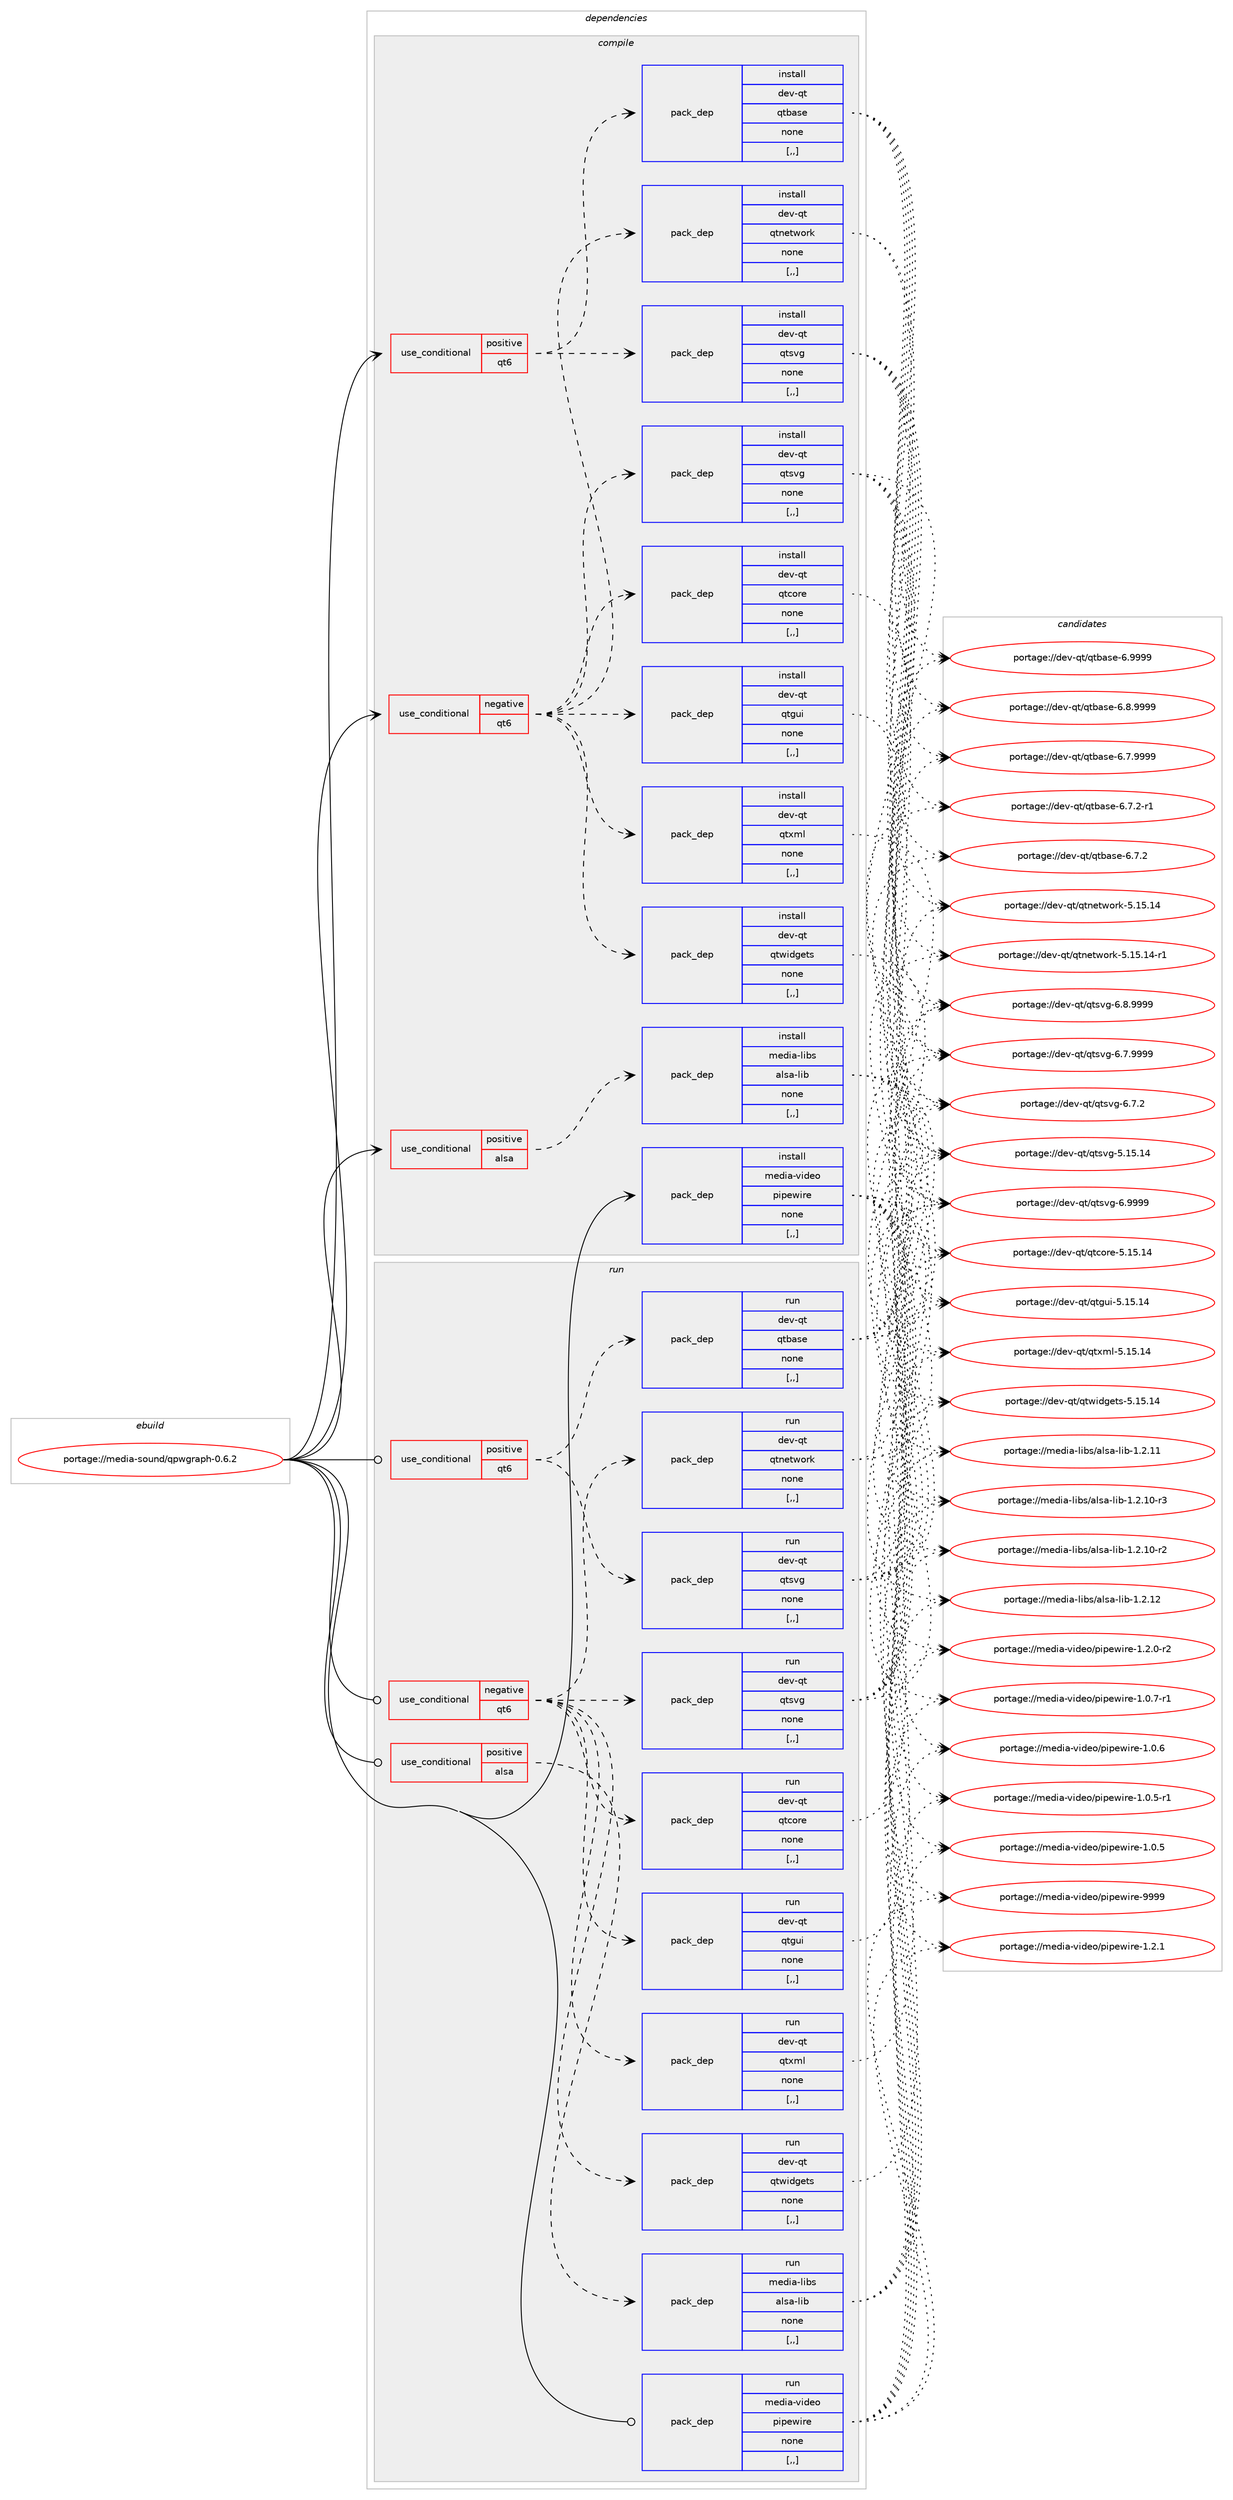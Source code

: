 digraph prolog {

# *************
# Graph options
# *************

newrank=true;
concentrate=true;
compound=true;
graph [rankdir=LR,fontname=Helvetica,fontsize=10,ranksep=1.5];#, ranksep=2.5, nodesep=0.2];
edge  [arrowhead=vee];
node  [fontname=Helvetica,fontsize=10];

# **********
# The ebuild
# **********

subgraph cluster_leftcol {
color=gray;
label=<<i>ebuild</i>>;
id [label="portage://media-sound/qpwgraph-0.6.2", color=red, width=4, href="../media-sound/qpwgraph-0.6.2.svg"];
}

# ****************
# The dependencies
# ****************

subgraph cluster_midcol {
color=gray;
label=<<i>dependencies</i>>;
subgraph cluster_compile {
fillcolor="#eeeeee";
style=filled;
label=<<i>compile</i>>;
subgraph cond80844 {
dependency318856 [label=<<TABLE BORDER="0" CELLBORDER="1" CELLSPACING="0" CELLPADDING="4"><TR><TD ROWSPAN="3" CELLPADDING="10">use_conditional</TD></TR><TR><TD>negative</TD></TR><TR><TD>qt6</TD></TR></TABLE>>, shape=none, color=red];
subgraph pack235527 {
dependency318857 [label=<<TABLE BORDER="0" CELLBORDER="1" CELLSPACING="0" CELLPADDING="4" WIDTH="220"><TR><TD ROWSPAN="6" CELLPADDING="30">pack_dep</TD></TR><TR><TD WIDTH="110">install</TD></TR><TR><TD>dev-qt</TD></TR><TR><TD>qtcore</TD></TR><TR><TD>none</TD></TR><TR><TD>[,,]</TD></TR></TABLE>>, shape=none, color=blue];
}
dependency318856:e -> dependency318857:w [weight=20,style="dashed",arrowhead="vee"];
subgraph pack235528 {
dependency318858 [label=<<TABLE BORDER="0" CELLBORDER="1" CELLSPACING="0" CELLPADDING="4" WIDTH="220"><TR><TD ROWSPAN="6" CELLPADDING="30">pack_dep</TD></TR><TR><TD WIDTH="110">install</TD></TR><TR><TD>dev-qt</TD></TR><TR><TD>qtgui</TD></TR><TR><TD>none</TD></TR><TR><TD>[,,]</TD></TR></TABLE>>, shape=none, color=blue];
}
dependency318856:e -> dependency318858:w [weight=20,style="dashed",arrowhead="vee"];
subgraph pack235529 {
dependency318859 [label=<<TABLE BORDER="0" CELLBORDER="1" CELLSPACING="0" CELLPADDING="4" WIDTH="220"><TR><TD ROWSPAN="6" CELLPADDING="30">pack_dep</TD></TR><TR><TD WIDTH="110">install</TD></TR><TR><TD>dev-qt</TD></TR><TR><TD>qtnetwork</TD></TR><TR><TD>none</TD></TR><TR><TD>[,,]</TD></TR></TABLE>>, shape=none, color=blue];
}
dependency318856:e -> dependency318859:w [weight=20,style="dashed",arrowhead="vee"];
subgraph pack235530 {
dependency318860 [label=<<TABLE BORDER="0" CELLBORDER="1" CELLSPACING="0" CELLPADDING="4" WIDTH="220"><TR><TD ROWSPAN="6" CELLPADDING="30">pack_dep</TD></TR><TR><TD WIDTH="110">install</TD></TR><TR><TD>dev-qt</TD></TR><TR><TD>qtsvg</TD></TR><TR><TD>none</TD></TR><TR><TD>[,,]</TD></TR></TABLE>>, shape=none, color=blue];
}
dependency318856:e -> dependency318860:w [weight=20,style="dashed",arrowhead="vee"];
subgraph pack235531 {
dependency318861 [label=<<TABLE BORDER="0" CELLBORDER="1" CELLSPACING="0" CELLPADDING="4" WIDTH="220"><TR><TD ROWSPAN="6" CELLPADDING="30">pack_dep</TD></TR><TR><TD WIDTH="110">install</TD></TR><TR><TD>dev-qt</TD></TR><TR><TD>qtwidgets</TD></TR><TR><TD>none</TD></TR><TR><TD>[,,]</TD></TR></TABLE>>, shape=none, color=blue];
}
dependency318856:e -> dependency318861:w [weight=20,style="dashed",arrowhead="vee"];
subgraph pack235532 {
dependency318862 [label=<<TABLE BORDER="0" CELLBORDER="1" CELLSPACING="0" CELLPADDING="4" WIDTH="220"><TR><TD ROWSPAN="6" CELLPADDING="30">pack_dep</TD></TR><TR><TD WIDTH="110">install</TD></TR><TR><TD>dev-qt</TD></TR><TR><TD>qtxml</TD></TR><TR><TD>none</TD></TR><TR><TD>[,,]</TD></TR></TABLE>>, shape=none, color=blue];
}
dependency318856:e -> dependency318862:w [weight=20,style="dashed",arrowhead="vee"];
}
id:e -> dependency318856:w [weight=20,style="solid",arrowhead="vee"];
subgraph cond80845 {
dependency318863 [label=<<TABLE BORDER="0" CELLBORDER="1" CELLSPACING="0" CELLPADDING="4"><TR><TD ROWSPAN="3" CELLPADDING="10">use_conditional</TD></TR><TR><TD>positive</TD></TR><TR><TD>alsa</TD></TR></TABLE>>, shape=none, color=red];
subgraph pack235533 {
dependency318864 [label=<<TABLE BORDER="0" CELLBORDER="1" CELLSPACING="0" CELLPADDING="4" WIDTH="220"><TR><TD ROWSPAN="6" CELLPADDING="30">pack_dep</TD></TR><TR><TD WIDTH="110">install</TD></TR><TR><TD>media-libs</TD></TR><TR><TD>alsa-lib</TD></TR><TR><TD>none</TD></TR><TR><TD>[,,]</TD></TR></TABLE>>, shape=none, color=blue];
}
dependency318863:e -> dependency318864:w [weight=20,style="dashed",arrowhead="vee"];
}
id:e -> dependency318863:w [weight=20,style="solid",arrowhead="vee"];
subgraph cond80846 {
dependency318865 [label=<<TABLE BORDER="0" CELLBORDER="1" CELLSPACING="0" CELLPADDING="4"><TR><TD ROWSPAN="3" CELLPADDING="10">use_conditional</TD></TR><TR><TD>positive</TD></TR><TR><TD>qt6</TD></TR></TABLE>>, shape=none, color=red];
subgraph pack235534 {
dependency318866 [label=<<TABLE BORDER="0" CELLBORDER="1" CELLSPACING="0" CELLPADDING="4" WIDTH="220"><TR><TD ROWSPAN="6" CELLPADDING="30">pack_dep</TD></TR><TR><TD WIDTH="110">install</TD></TR><TR><TD>dev-qt</TD></TR><TR><TD>qtbase</TD></TR><TR><TD>none</TD></TR><TR><TD>[,,]</TD></TR></TABLE>>, shape=none, color=blue];
}
dependency318865:e -> dependency318866:w [weight=20,style="dashed",arrowhead="vee"];
subgraph pack235535 {
dependency318867 [label=<<TABLE BORDER="0" CELLBORDER="1" CELLSPACING="0" CELLPADDING="4" WIDTH="220"><TR><TD ROWSPAN="6" CELLPADDING="30">pack_dep</TD></TR><TR><TD WIDTH="110">install</TD></TR><TR><TD>dev-qt</TD></TR><TR><TD>qtsvg</TD></TR><TR><TD>none</TD></TR><TR><TD>[,,]</TD></TR></TABLE>>, shape=none, color=blue];
}
dependency318865:e -> dependency318867:w [weight=20,style="dashed",arrowhead="vee"];
}
id:e -> dependency318865:w [weight=20,style="solid",arrowhead="vee"];
subgraph pack235536 {
dependency318868 [label=<<TABLE BORDER="0" CELLBORDER="1" CELLSPACING="0" CELLPADDING="4" WIDTH="220"><TR><TD ROWSPAN="6" CELLPADDING="30">pack_dep</TD></TR><TR><TD WIDTH="110">install</TD></TR><TR><TD>media-video</TD></TR><TR><TD>pipewire</TD></TR><TR><TD>none</TD></TR><TR><TD>[,,]</TD></TR></TABLE>>, shape=none, color=blue];
}
id:e -> dependency318868:w [weight=20,style="solid",arrowhead="vee"];
}
subgraph cluster_compileandrun {
fillcolor="#eeeeee";
style=filled;
label=<<i>compile and run</i>>;
}
subgraph cluster_run {
fillcolor="#eeeeee";
style=filled;
label=<<i>run</i>>;
subgraph cond80847 {
dependency318869 [label=<<TABLE BORDER="0" CELLBORDER="1" CELLSPACING="0" CELLPADDING="4"><TR><TD ROWSPAN="3" CELLPADDING="10">use_conditional</TD></TR><TR><TD>negative</TD></TR><TR><TD>qt6</TD></TR></TABLE>>, shape=none, color=red];
subgraph pack235537 {
dependency318870 [label=<<TABLE BORDER="0" CELLBORDER="1" CELLSPACING="0" CELLPADDING="4" WIDTH="220"><TR><TD ROWSPAN="6" CELLPADDING="30">pack_dep</TD></TR><TR><TD WIDTH="110">run</TD></TR><TR><TD>dev-qt</TD></TR><TR><TD>qtcore</TD></TR><TR><TD>none</TD></TR><TR><TD>[,,]</TD></TR></TABLE>>, shape=none, color=blue];
}
dependency318869:e -> dependency318870:w [weight=20,style="dashed",arrowhead="vee"];
subgraph pack235538 {
dependency318871 [label=<<TABLE BORDER="0" CELLBORDER="1" CELLSPACING="0" CELLPADDING="4" WIDTH="220"><TR><TD ROWSPAN="6" CELLPADDING="30">pack_dep</TD></TR><TR><TD WIDTH="110">run</TD></TR><TR><TD>dev-qt</TD></TR><TR><TD>qtgui</TD></TR><TR><TD>none</TD></TR><TR><TD>[,,]</TD></TR></TABLE>>, shape=none, color=blue];
}
dependency318869:e -> dependency318871:w [weight=20,style="dashed",arrowhead="vee"];
subgraph pack235539 {
dependency318872 [label=<<TABLE BORDER="0" CELLBORDER="1" CELLSPACING="0" CELLPADDING="4" WIDTH="220"><TR><TD ROWSPAN="6" CELLPADDING="30">pack_dep</TD></TR><TR><TD WIDTH="110">run</TD></TR><TR><TD>dev-qt</TD></TR><TR><TD>qtnetwork</TD></TR><TR><TD>none</TD></TR><TR><TD>[,,]</TD></TR></TABLE>>, shape=none, color=blue];
}
dependency318869:e -> dependency318872:w [weight=20,style="dashed",arrowhead="vee"];
subgraph pack235540 {
dependency318873 [label=<<TABLE BORDER="0" CELLBORDER="1" CELLSPACING="0" CELLPADDING="4" WIDTH="220"><TR><TD ROWSPAN="6" CELLPADDING="30">pack_dep</TD></TR><TR><TD WIDTH="110">run</TD></TR><TR><TD>dev-qt</TD></TR><TR><TD>qtsvg</TD></TR><TR><TD>none</TD></TR><TR><TD>[,,]</TD></TR></TABLE>>, shape=none, color=blue];
}
dependency318869:e -> dependency318873:w [weight=20,style="dashed",arrowhead="vee"];
subgraph pack235541 {
dependency318874 [label=<<TABLE BORDER="0" CELLBORDER="1" CELLSPACING="0" CELLPADDING="4" WIDTH="220"><TR><TD ROWSPAN="6" CELLPADDING="30">pack_dep</TD></TR><TR><TD WIDTH="110">run</TD></TR><TR><TD>dev-qt</TD></TR><TR><TD>qtwidgets</TD></TR><TR><TD>none</TD></TR><TR><TD>[,,]</TD></TR></TABLE>>, shape=none, color=blue];
}
dependency318869:e -> dependency318874:w [weight=20,style="dashed",arrowhead="vee"];
subgraph pack235542 {
dependency318875 [label=<<TABLE BORDER="0" CELLBORDER="1" CELLSPACING="0" CELLPADDING="4" WIDTH="220"><TR><TD ROWSPAN="6" CELLPADDING="30">pack_dep</TD></TR><TR><TD WIDTH="110">run</TD></TR><TR><TD>dev-qt</TD></TR><TR><TD>qtxml</TD></TR><TR><TD>none</TD></TR><TR><TD>[,,]</TD></TR></TABLE>>, shape=none, color=blue];
}
dependency318869:e -> dependency318875:w [weight=20,style="dashed",arrowhead="vee"];
}
id:e -> dependency318869:w [weight=20,style="solid",arrowhead="odot"];
subgraph cond80848 {
dependency318876 [label=<<TABLE BORDER="0" CELLBORDER="1" CELLSPACING="0" CELLPADDING="4"><TR><TD ROWSPAN="3" CELLPADDING="10">use_conditional</TD></TR><TR><TD>positive</TD></TR><TR><TD>alsa</TD></TR></TABLE>>, shape=none, color=red];
subgraph pack235543 {
dependency318877 [label=<<TABLE BORDER="0" CELLBORDER="1" CELLSPACING="0" CELLPADDING="4" WIDTH="220"><TR><TD ROWSPAN="6" CELLPADDING="30">pack_dep</TD></TR><TR><TD WIDTH="110">run</TD></TR><TR><TD>media-libs</TD></TR><TR><TD>alsa-lib</TD></TR><TR><TD>none</TD></TR><TR><TD>[,,]</TD></TR></TABLE>>, shape=none, color=blue];
}
dependency318876:e -> dependency318877:w [weight=20,style="dashed",arrowhead="vee"];
}
id:e -> dependency318876:w [weight=20,style="solid",arrowhead="odot"];
subgraph cond80849 {
dependency318878 [label=<<TABLE BORDER="0" CELLBORDER="1" CELLSPACING="0" CELLPADDING="4"><TR><TD ROWSPAN="3" CELLPADDING="10">use_conditional</TD></TR><TR><TD>positive</TD></TR><TR><TD>qt6</TD></TR></TABLE>>, shape=none, color=red];
subgraph pack235544 {
dependency318879 [label=<<TABLE BORDER="0" CELLBORDER="1" CELLSPACING="0" CELLPADDING="4" WIDTH="220"><TR><TD ROWSPAN="6" CELLPADDING="30">pack_dep</TD></TR><TR><TD WIDTH="110">run</TD></TR><TR><TD>dev-qt</TD></TR><TR><TD>qtbase</TD></TR><TR><TD>none</TD></TR><TR><TD>[,,]</TD></TR></TABLE>>, shape=none, color=blue];
}
dependency318878:e -> dependency318879:w [weight=20,style="dashed",arrowhead="vee"];
subgraph pack235545 {
dependency318880 [label=<<TABLE BORDER="0" CELLBORDER="1" CELLSPACING="0" CELLPADDING="4" WIDTH="220"><TR><TD ROWSPAN="6" CELLPADDING="30">pack_dep</TD></TR><TR><TD WIDTH="110">run</TD></TR><TR><TD>dev-qt</TD></TR><TR><TD>qtsvg</TD></TR><TR><TD>none</TD></TR><TR><TD>[,,]</TD></TR></TABLE>>, shape=none, color=blue];
}
dependency318878:e -> dependency318880:w [weight=20,style="dashed",arrowhead="vee"];
}
id:e -> dependency318878:w [weight=20,style="solid",arrowhead="odot"];
subgraph pack235546 {
dependency318881 [label=<<TABLE BORDER="0" CELLBORDER="1" CELLSPACING="0" CELLPADDING="4" WIDTH="220"><TR><TD ROWSPAN="6" CELLPADDING="30">pack_dep</TD></TR><TR><TD WIDTH="110">run</TD></TR><TR><TD>media-video</TD></TR><TR><TD>pipewire</TD></TR><TR><TD>none</TD></TR><TR><TD>[,,]</TD></TR></TABLE>>, shape=none, color=blue];
}
id:e -> dependency318881:w [weight=20,style="solid",arrowhead="odot"];
}
}

# **************
# The candidates
# **************

subgraph cluster_choices {
rank=same;
color=gray;
label=<<i>candidates</i>>;

subgraph choice235527 {
color=black;
nodesep=1;
choice1001011184511311647113116991111141014553464953464952 [label="portage://dev-qt/qtcore-5.15.14", color=red, width=4,href="../dev-qt/qtcore-5.15.14.svg"];
dependency318857:e -> choice1001011184511311647113116991111141014553464953464952:w [style=dotted,weight="100"];
}
subgraph choice235528 {
color=black;
nodesep=1;
choice10010111845113116471131161031171054553464953464952 [label="portage://dev-qt/qtgui-5.15.14", color=red, width=4,href="../dev-qt/qtgui-5.15.14.svg"];
dependency318858:e -> choice10010111845113116471131161031171054553464953464952:w [style=dotted,weight="100"];
}
subgraph choice235529 {
color=black;
nodesep=1;
choice100101118451131164711311611010111611911111410745534649534649524511449 [label="portage://dev-qt/qtnetwork-5.15.14-r1", color=red, width=4,href="../dev-qt/qtnetwork-5.15.14-r1.svg"];
choice10010111845113116471131161101011161191111141074553464953464952 [label="portage://dev-qt/qtnetwork-5.15.14", color=red, width=4,href="../dev-qt/qtnetwork-5.15.14.svg"];
dependency318859:e -> choice100101118451131164711311611010111611911111410745534649534649524511449:w [style=dotted,weight="100"];
dependency318859:e -> choice10010111845113116471131161101011161191111141074553464953464952:w [style=dotted,weight="100"];
}
subgraph choice235530 {
color=black;
nodesep=1;
choice100101118451131164711311611511810345544657575757 [label="portage://dev-qt/qtsvg-6.9999", color=red, width=4,href="../dev-qt/qtsvg-6.9999.svg"];
choice1001011184511311647113116115118103455446564657575757 [label="portage://dev-qt/qtsvg-6.8.9999", color=red, width=4,href="../dev-qt/qtsvg-6.8.9999.svg"];
choice1001011184511311647113116115118103455446554657575757 [label="portage://dev-qt/qtsvg-6.7.9999", color=red, width=4,href="../dev-qt/qtsvg-6.7.9999.svg"];
choice1001011184511311647113116115118103455446554650 [label="portage://dev-qt/qtsvg-6.7.2", color=red, width=4,href="../dev-qt/qtsvg-6.7.2.svg"];
choice10010111845113116471131161151181034553464953464952 [label="portage://dev-qt/qtsvg-5.15.14", color=red, width=4,href="../dev-qt/qtsvg-5.15.14.svg"];
dependency318860:e -> choice100101118451131164711311611511810345544657575757:w [style=dotted,weight="100"];
dependency318860:e -> choice1001011184511311647113116115118103455446564657575757:w [style=dotted,weight="100"];
dependency318860:e -> choice1001011184511311647113116115118103455446554657575757:w [style=dotted,weight="100"];
dependency318860:e -> choice1001011184511311647113116115118103455446554650:w [style=dotted,weight="100"];
dependency318860:e -> choice10010111845113116471131161151181034553464953464952:w [style=dotted,weight="100"];
}
subgraph choice235531 {
color=black;
nodesep=1;
choice10010111845113116471131161191051001031011161154553464953464952 [label="portage://dev-qt/qtwidgets-5.15.14", color=red, width=4,href="../dev-qt/qtwidgets-5.15.14.svg"];
dependency318861:e -> choice10010111845113116471131161191051001031011161154553464953464952:w [style=dotted,weight="100"];
}
subgraph choice235532 {
color=black;
nodesep=1;
choice10010111845113116471131161201091084553464953464952 [label="portage://dev-qt/qtxml-5.15.14", color=red, width=4,href="../dev-qt/qtxml-5.15.14.svg"];
dependency318862:e -> choice10010111845113116471131161201091084553464953464952:w [style=dotted,weight="100"];
}
subgraph choice235533 {
color=black;
nodesep=1;
choice109101100105974510810598115479710811597451081059845494650464950 [label="portage://media-libs/alsa-lib-1.2.12", color=red, width=4,href="../media-libs/alsa-lib-1.2.12.svg"];
choice109101100105974510810598115479710811597451081059845494650464949 [label="portage://media-libs/alsa-lib-1.2.11", color=red, width=4,href="../media-libs/alsa-lib-1.2.11.svg"];
choice1091011001059745108105981154797108115974510810598454946504649484511451 [label="portage://media-libs/alsa-lib-1.2.10-r3", color=red, width=4,href="../media-libs/alsa-lib-1.2.10-r3.svg"];
choice1091011001059745108105981154797108115974510810598454946504649484511450 [label="portage://media-libs/alsa-lib-1.2.10-r2", color=red, width=4,href="../media-libs/alsa-lib-1.2.10-r2.svg"];
dependency318864:e -> choice109101100105974510810598115479710811597451081059845494650464950:w [style=dotted,weight="100"];
dependency318864:e -> choice109101100105974510810598115479710811597451081059845494650464949:w [style=dotted,weight="100"];
dependency318864:e -> choice1091011001059745108105981154797108115974510810598454946504649484511451:w [style=dotted,weight="100"];
dependency318864:e -> choice1091011001059745108105981154797108115974510810598454946504649484511450:w [style=dotted,weight="100"];
}
subgraph choice235534 {
color=black;
nodesep=1;
choice1001011184511311647113116989711510145544657575757 [label="portage://dev-qt/qtbase-6.9999", color=red, width=4,href="../dev-qt/qtbase-6.9999.svg"];
choice10010111845113116471131169897115101455446564657575757 [label="portage://dev-qt/qtbase-6.8.9999", color=red, width=4,href="../dev-qt/qtbase-6.8.9999.svg"];
choice10010111845113116471131169897115101455446554657575757 [label="portage://dev-qt/qtbase-6.7.9999", color=red, width=4,href="../dev-qt/qtbase-6.7.9999.svg"];
choice100101118451131164711311698971151014554465546504511449 [label="portage://dev-qt/qtbase-6.7.2-r1", color=red, width=4,href="../dev-qt/qtbase-6.7.2-r1.svg"];
choice10010111845113116471131169897115101455446554650 [label="portage://dev-qt/qtbase-6.7.2", color=red, width=4,href="../dev-qt/qtbase-6.7.2.svg"];
dependency318866:e -> choice1001011184511311647113116989711510145544657575757:w [style=dotted,weight="100"];
dependency318866:e -> choice10010111845113116471131169897115101455446564657575757:w [style=dotted,weight="100"];
dependency318866:e -> choice10010111845113116471131169897115101455446554657575757:w [style=dotted,weight="100"];
dependency318866:e -> choice100101118451131164711311698971151014554465546504511449:w [style=dotted,weight="100"];
dependency318866:e -> choice10010111845113116471131169897115101455446554650:w [style=dotted,weight="100"];
}
subgraph choice235535 {
color=black;
nodesep=1;
choice100101118451131164711311611511810345544657575757 [label="portage://dev-qt/qtsvg-6.9999", color=red, width=4,href="../dev-qt/qtsvg-6.9999.svg"];
choice1001011184511311647113116115118103455446564657575757 [label="portage://dev-qt/qtsvg-6.8.9999", color=red, width=4,href="../dev-qt/qtsvg-6.8.9999.svg"];
choice1001011184511311647113116115118103455446554657575757 [label="portage://dev-qt/qtsvg-6.7.9999", color=red, width=4,href="../dev-qt/qtsvg-6.7.9999.svg"];
choice1001011184511311647113116115118103455446554650 [label="portage://dev-qt/qtsvg-6.7.2", color=red, width=4,href="../dev-qt/qtsvg-6.7.2.svg"];
choice10010111845113116471131161151181034553464953464952 [label="portage://dev-qt/qtsvg-5.15.14", color=red, width=4,href="../dev-qt/qtsvg-5.15.14.svg"];
dependency318867:e -> choice100101118451131164711311611511810345544657575757:w [style=dotted,weight="100"];
dependency318867:e -> choice1001011184511311647113116115118103455446564657575757:w [style=dotted,weight="100"];
dependency318867:e -> choice1001011184511311647113116115118103455446554657575757:w [style=dotted,weight="100"];
dependency318867:e -> choice1001011184511311647113116115118103455446554650:w [style=dotted,weight="100"];
dependency318867:e -> choice10010111845113116471131161151181034553464953464952:w [style=dotted,weight="100"];
}
subgraph choice235536 {
color=black;
nodesep=1;
choice1091011001059745118105100101111471121051121011191051141014557575757 [label="portage://media-video/pipewire-9999", color=red, width=4,href="../media-video/pipewire-9999.svg"];
choice109101100105974511810510010111147112105112101119105114101454946504649 [label="portage://media-video/pipewire-1.2.1", color=red, width=4,href="../media-video/pipewire-1.2.1.svg"];
choice1091011001059745118105100101111471121051121011191051141014549465046484511450 [label="portage://media-video/pipewire-1.2.0-r2", color=red, width=4,href="../media-video/pipewire-1.2.0-r2.svg"];
choice1091011001059745118105100101111471121051121011191051141014549464846554511449 [label="portage://media-video/pipewire-1.0.7-r1", color=red, width=4,href="../media-video/pipewire-1.0.7-r1.svg"];
choice109101100105974511810510010111147112105112101119105114101454946484654 [label="portage://media-video/pipewire-1.0.6", color=red, width=4,href="../media-video/pipewire-1.0.6.svg"];
choice1091011001059745118105100101111471121051121011191051141014549464846534511449 [label="portage://media-video/pipewire-1.0.5-r1", color=red, width=4,href="../media-video/pipewire-1.0.5-r1.svg"];
choice109101100105974511810510010111147112105112101119105114101454946484653 [label="portage://media-video/pipewire-1.0.5", color=red, width=4,href="../media-video/pipewire-1.0.5.svg"];
dependency318868:e -> choice1091011001059745118105100101111471121051121011191051141014557575757:w [style=dotted,weight="100"];
dependency318868:e -> choice109101100105974511810510010111147112105112101119105114101454946504649:w [style=dotted,weight="100"];
dependency318868:e -> choice1091011001059745118105100101111471121051121011191051141014549465046484511450:w [style=dotted,weight="100"];
dependency318868:e -> choice1091011001059745118105100101111471121051121011191051141014549464846554511449:w [style=dotted,weight="100"];
dependency318868:e -> choice109101100105974511810510010111147112105112101119105114101454946484654:w [style=dotted,weight="100"];
dependency318868:e -> choice1091011001059745118105100101111471121051121011191051141014549464846534511449:w [style=dotted,weight="100"];
dependency318868:e -> choice109101100105974511810510010111147112105112101119105114101454946484653:w [style=dotted,weight="100"];
}
subgraph choice235537 {
color=black;
nodesep=1;
choice1001011184511311647113116991111141014553464953464952 [label="portage://dev-qt/qtcore-5.15.14", color=red, width=4,href="../dev-qt/qtcore-5.15.14.svg"];
dependency318870:e -> choice1001011184511311647113116991111141014553464953464952:w [style=dotted,weight="100"];
}
subgraph choice235538 {
color=black;
nodesep=1;
choice10010111845113116471131161031171054553464953464952 [label="portage://dev-qt/qtgui-5.15.14", color=red, width=4,href="../dev-qt/qtgui-5.15.14.svg"];
dependency318871:e -> choice10010111845113116471131161031171054553464953464952:w [style=dotted,weight="100"];
}
subgraph choice235539 {
color=black;
nodesep=1;
choice100101118451131164711311611010111611911111410745534649534649524511449 [label="portage://dev-qt/qtnetwork-5.15.14-r1", color=red, width=4,href="../dev-qt/qtnetwork-5.15.14-r1.svg"];
choice10010111845113116471131161101011161191111141074553464953464952 [label="portage://dev-qt/qtnetwork-5.15.14", color=red, width=4,href="../dev-qt/qtnetwork-5.15.14.svg"];
dependency318872:e -> choice100101118451131164711311611010111611911111410745534649534649524511449:w [style=dotted,weight="100"];
dependency318872:e -> choice10010111845113116471131161101011161191111141074553464953464952:w [style=dotted,weight="100"];
}
subgraph choice235540 {
color=black;
nodesep=1;
choice100101118451131164711311611511810345544657575757 [label="portage://dev-qt/qtsvg-6.9999", color=red, width=4,href="../dev-qt/qtsvg-6.9999.svg"];
choice1001011184511311647113116115118103455446564657575757 [label="portage://dev-qt/qtsvg-6.8.9999", color=red, width=4,href="../dev-qt/qtsvg-6.8.9999.svg"];
choice1001011184511311647113116115118103455446554657575757 [label="portage://dev-qt/qtsvg-6.7.9999", color=red, width=4,href="../dev-qt/qtsvg-6.7.9999.svg"];
choice1001011184511311647113116115118103455446554650 [label="portage://dev-qt/qtsvg-6.7.2", color=red, width=4,href="../dev-qt/qtsvg-6.7.2.svg"];
choice10010111845113116471131161151181034553464953464952 [label="portage://dev-qt/qtsvg-5.15.14", color=red, width=4,href="../dev-qt/qtsvg-5.15.14.svg"];
dependency318873:e -> choice100101118451131164711311611511810345544657575757:w [style=dotted,weight="100"];
dependency318873:e -> choice1001011184511311647113116115118103455446564657575757:w [style=dotted,weight="100"];
dependency318873:e -> choice1001011184511311647113116115118103455446554657575757:w [style=dotted,weight="100"];
dependency318873:e -> choice1001011184511311647113116115118103455446554650:w [style=dotted,weight="100"];
dependency318873:e -> choice10010111845113116471131161151181034553464953464952:w [style=dotted,weight="100"];
}
subgraph choice235541 {
color=black;
nodesep=1;
choice10010111845113116471131161191051001031011161154553464953464952 [label="portage://dev-qt/qtwidgets-5.15.14", color=red, width=4,href="../dev-qt/qtwidgets-5.15.14.svg"];
dependency318874:e -> choice10010111845113116471131161191051001031011161154553464953464952:w [style=dotted,weight="100"];
}
subgraph choice235542 {
color=black;
nodesep=1;
choice10010111845113116471131161201091084553464953464952 [label="portage://dev-qt/qtxml-5.15.14", color=red, width=4,href="../dev-qt/qtxml-5.15.14.svg"];
dependency318875:e -> choice10010111845113116471131161201091084553464953464952:w [style=dotted,weight="100"];
}
subgraph choice235543 {
color=black;
nodesep=1;
choice109101100105974510810598115479710811597451081059845494650464950 [label="portage://media-libs/alsa-lib-1.2.12", color=red, width=4,href="../media-libs/alsa-lib-1.2.12.svg"];
choice109101100105974510810598115479710811597451081059845494650464949 [label="portage://media-libs/alsa-lib-1.2.11", color=red, width=4,href="../media-libs/alsa-lib-1.2.11.svg"];
choice1091011001059745108105981154797108115974510810598454946504649484511451 [label="portage://media-libs/alsa-lib-1.2.10-r3", color=red, width=4,href="../media-libs/alsa-lib-1.2.10-r3.svg"];
choice1091011001059745108105981154797108115974510810598454946504649484511450 [label="portage://media-libs/alsa-lib-1.2.10-r2", color=red, width=4,href="../media-libs/alsa-lib-1.2.10-r2.svg"];
dependency318877:e -> choice109101100105974510810598115479710811597451081059845494650464950:w [style=dotted,weight="100"];
dependency318877:e -> choice109101100105974510810598115479710811597451081059845494650464949:w [style=dotted,weight="100"];
dependency318877:e -> choice1091011001059745108105981154797108115974510810598454946504649484511451:w [style=dotted,weight="100"];
dependency318877:e -> choice1091011001059745108105981154797108115974510810598454946504649484511450:w [style=dotted,weight="100"];
}
subgraph choice235544 {
color=black;
nodesep=1;
choice1001011184511311647113116989711510145544657575757 [label="portage://dev-qt/qtbase-6.9999", color=red, width=4,href="../dev-qt/qtbase-6.9999.svg"];
choice10010111845113116471131169897115101455446564657575757 [label="portage://dev-qt/qtbase-6.8.9999", color=red, width=4,href="../dev-qt/qtbase-6.8.9999.svg"];
choice10010111845113116471131169897115101455446554657575757 [label="portage://dev-qt/qtbase-6.7.9999", color=red, width=4,href="../dev-qt/qtbase-6.7.9999.svg"];
choice100101118451131164711311698971151014554465546504511449 [label="portage://dev-qt/qtbase-6.7.2-r1", color=red, width=4,href="../dev-qt/qtbase-6.7.2-r1.svg"];
choice10010111845113116471131169897115101455446554650 [label="portage://dev-qt/qtbase-6.7.2", color=red, width=4,href="../dev-qt/qtbase-6.7.2.svg"];
dependency318879:e -> choice1001011184511311647113116989711510145544657575757:w [style=dotted,weight="100"];
dependency318879:e -> choice10010111845113116471131169897115101455446564657575757:w [style=dotted,weight="100"];
dependency318879:e -> choice10010111845113116471131169897115101455446554657575757:w [style=dotted,weight="100"];
dependency318879:e -> choice100101118451131164711311698971151014554465546504511449:w [style=dotted,weight="100"];
dependency318879:e -> choice10010111845113116471131169897115101455446554650:w [style=dotted,weight="100"];
}
subgraph choice235545 {
color=black;
nodesep=1;
choice100101118451131164711311611511810345544657575757 [label="portage://dev-qt/qtsvg-6.9999", color=red, width=4,href="../dev-qt/qtsvg-6.9999.svg"];
choice1001011184511311647113116115118103455446564657575757 [label="portage://dev-qt/qtsvg-6.8.9999", color=red, width=4,href="../dev-qt/qtsvg-6.8.9999.svg"];
choice1001011184511311647113116115118103455446554657575757 [label="portage://dev-qt/qtsvg-6.7.9999", color=red, width=4,href="../dev-qt/qtsvg-6.7.9999.svg"];
choice1001011184511311647113116115118103455446554650 [label="portage://dev-qt/qtsvg-6.7.2", color=red, width=4,href="../dev-qt/qtsvg-6.7.2.svg"];
choice10010111845113116471131161151181034553464953464952 [label="portage://dev-qt/qtsvg-5.15.14", color=red, width=4,href="../dev-qt/qtsvg-5.15.14.svg"];
dependency318880:e -> choice100101118451131164711311611511810345544657575757:w [style=dotted,weight="100"];
dependency318880:e -> choice1001011184511311647113116115118103455446564657575757:w [style=dotted,weight="100"];
dependency318880:e -> choice1001011184511311647113116115118103455446554657575757:w [style=dotted,weight="100"];
dependency318880:e -> choice1001011184511311647113116115118103455446554650:w [style=dotted,weight="100"];
dependency318880:e -> choice10010111845113116471131161151181034553464953464952:w [style=dotted,weight="100"];
}
subgraph choice235546 {
color=black;
nodesep=1;
choice1091011001059745118105100101111471121051121011191051141014557575757 [label="portage://media-video/pipewire-9999", color=red, width=4,href="../media-video/pipewire-9999.svg"];
choice109101100105974511810510010111147112105112101119105114101454946504649 [label="portage://media-video/pipewire-1.2.1", color=red, width=4,href="../media-video/pipewire-1.2.1.svg"];
choice1091011001059745118105100101111471121051121011191051141014549465046484511450 [label="portage://media-video/pipewire-1.2.0-r2", color=red, width=4,href="../media-video/pipewire-1.2.0-r2.svg"];
choice1091011001059745118105100101111471121051121011191051141014549464846554511449 [label="portage://media-video/pipewire-1.0.7-r1", color=red, width=4,href="../media-video/pipewire-1.0.7-r1.svg"];
choice109101100105974511810510010111147112105112101119105114101454946484654 [label="portage://media-video/pipewire-1.0.6", color=red, width=4,href="../media-video/pipewire-1.0.6.svg"];
choice1091011001059745118105100101111471121051121011191051141014549464846534511449 [label="portage://media-video/pipewire-1.0.5-r1", color=red, width=4,href="../media-video/pipewire-1.0.5-r1.svg"];
choice109101100105974511810510010111147112105112101119105114101454946484653 [label="portage://media-video/pipewire-1.0.5", color=red, width=4,href="../media-video/pipewire-1.0.5.svg"];
dependency318881:e -> choice1091011001059745118105100101111471121051121011191051141014557575757:w [style=dotted,weight="100"];
dependency318881:e -> choice109101100105974511810510010111147112105112101119105114101454946504649:w [style=dotted,weight="100"];
dependency318881:e -> choice1091011001059745118105100101111471121051121011191051141014549465046484511450:w [style=dotted,weight="100"];
dependency318881:e -> choice1091011001059745118105100101111471121051121011191051141014549464846554511449:w [style=dotted,weight="100"];
dependency318881:e -> choice109101100105974511810510010111147112105112101119105114101454946484654:w [style=dotted,weight="100"];
dependency318881:e -> choice1091011001059745118105100101111471121051121011191051141014549464846534511449:w [style=dotted,weight="100"];
dependency318881:e -> choice109101100105974511810510010111147112105112101119105114101454946484653:w [style=dotted,weight="100"];
}
}

}
